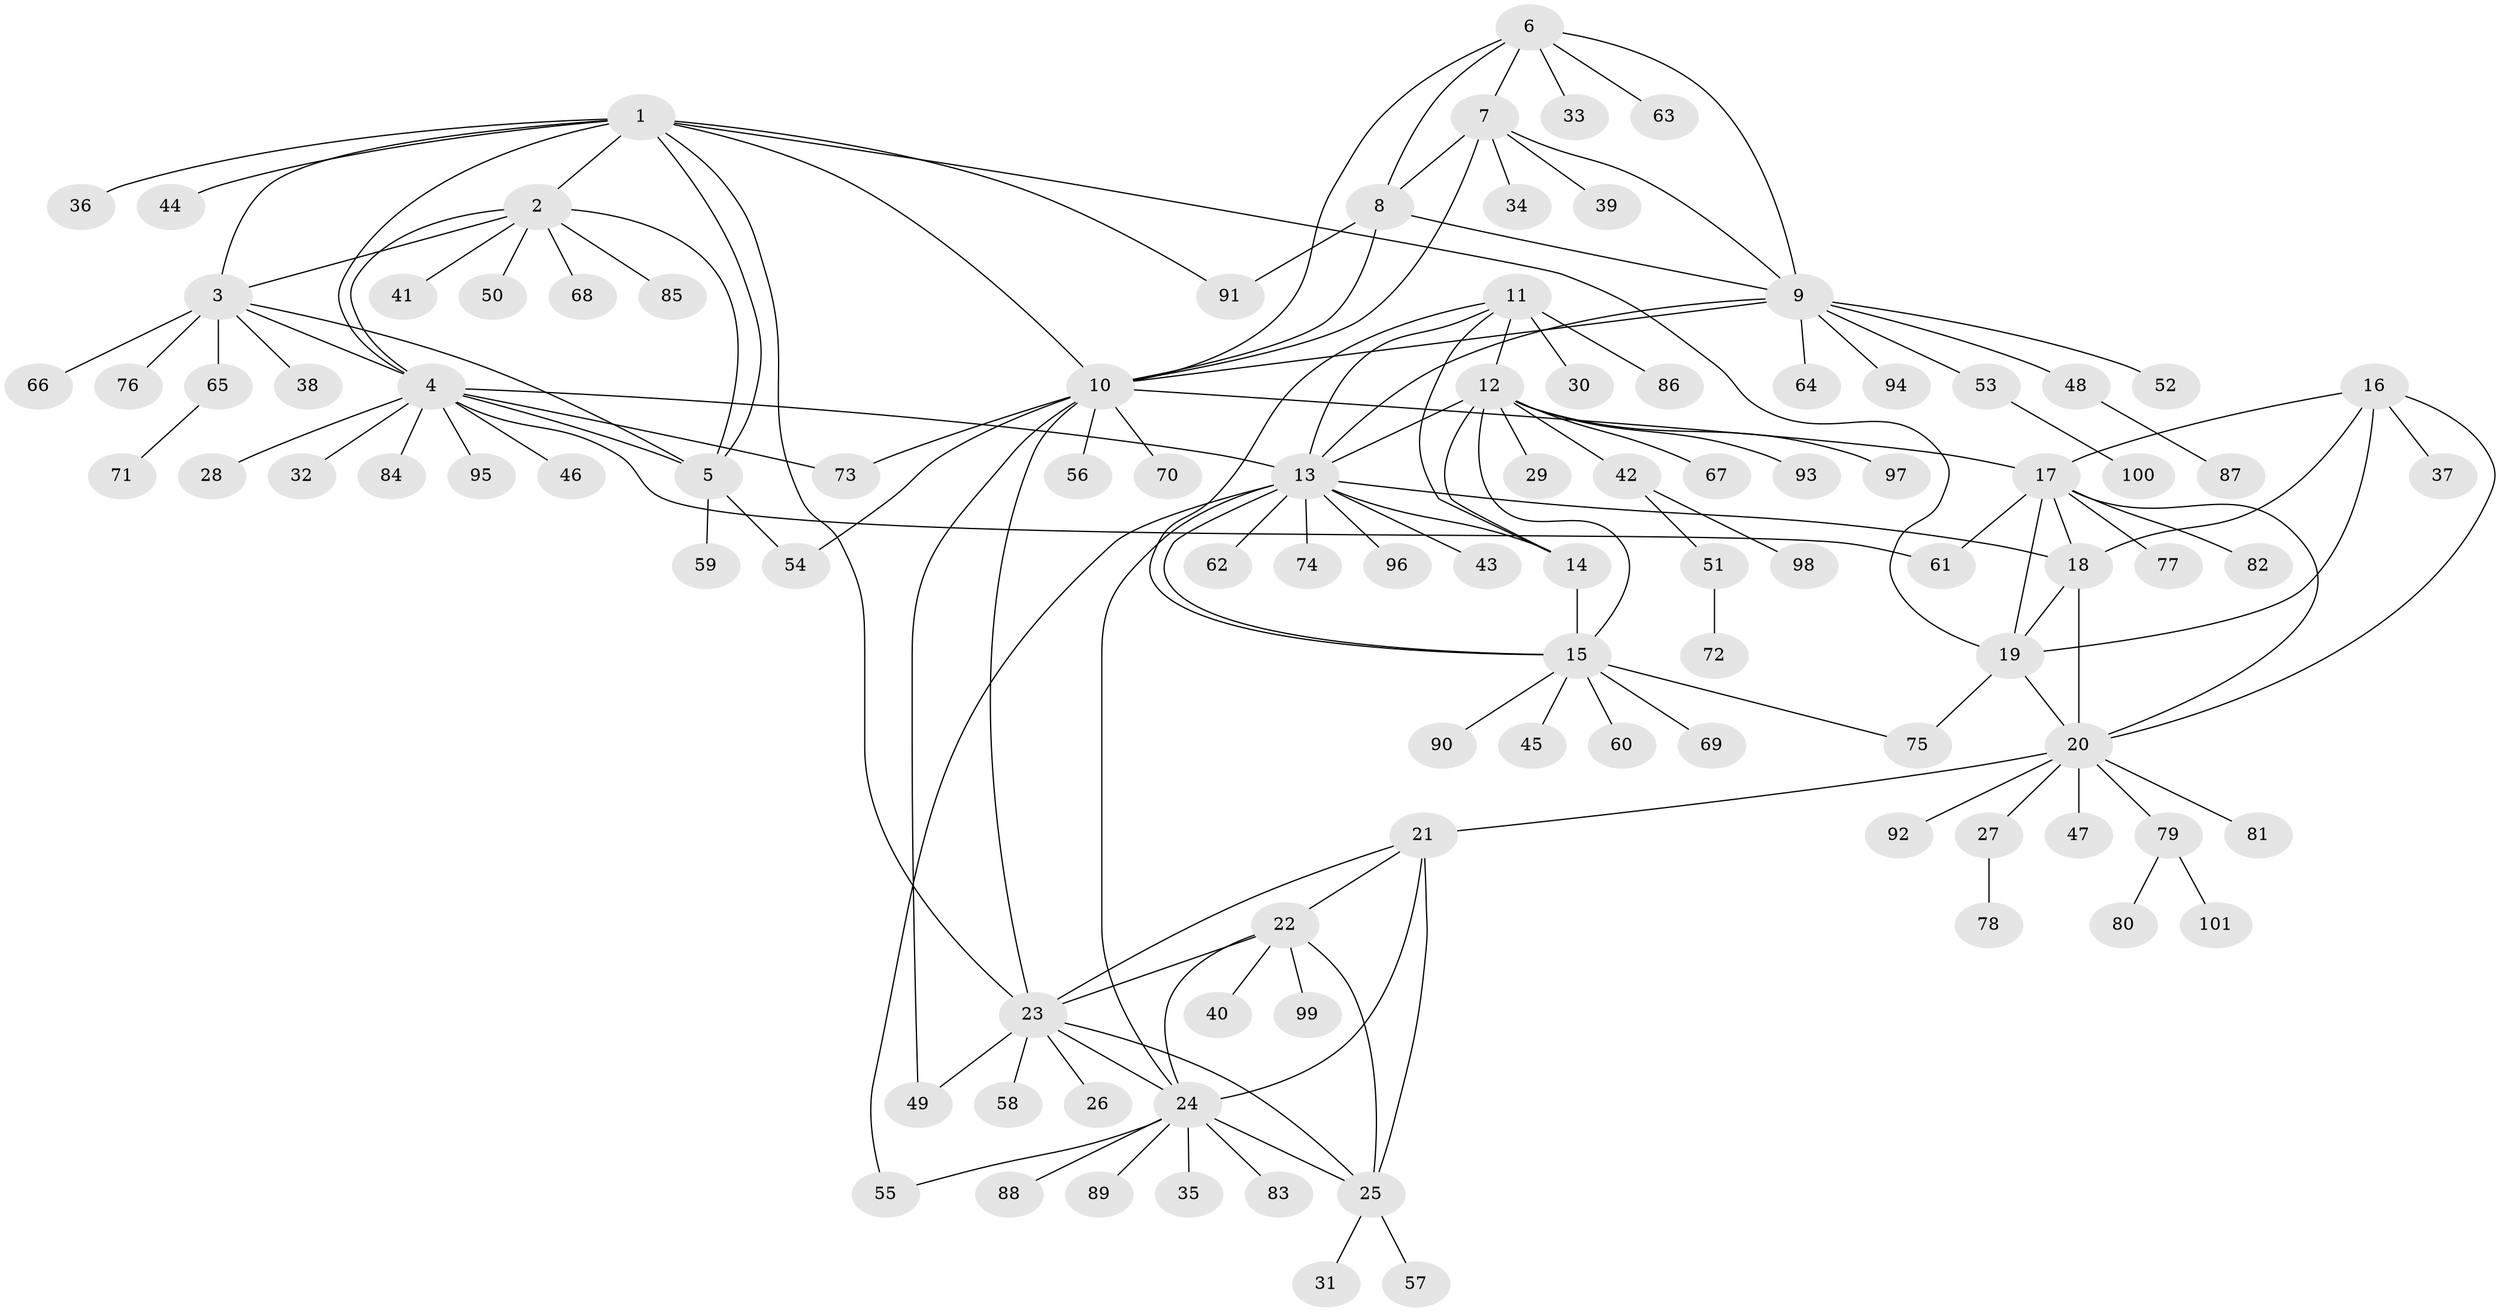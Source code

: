 // coarse degree distribution, {9: 0.04285714285714286, 4: 0.02857142857142857, 6: 0.02857142857142857, 1: 0.8285714285714286, 22: 0.014285714285714285, 2: 0.014285714285714285, 5: 0.02857142857142857, 11: 0.014285714285714285}
// Generated by graph-tools (version 1.1) at 2025/57/03/04/25 21:57:33]
// undirected, 101 vertices, 143 edges
graph export_dot {
graph [start="1"]
  node [color=gray90,style=filled];
  1;
  2;
  3;
  4;
  5;
  6;
  7;
  8;
  9;
  10;
  11;
  12;
  13;
  14;
  15;
  16;
  17;
  18;
  19;
  20;
  21;
  22;
  23;
  24;
  25;
  26;
  27;
  28;
  29;
  30;
  31;
  32;
  33;
  34;
  35;
  36;
  37;
  38;
  39;
  40;
  41;
  42;
  43;
  44;
  45;
  46;
  47;
  48;
  49;
  50;
  51;
  52;
  53;
  54;
  55;
  56;
  57;
  58;
  59;
  60;
  61;
  62;
  63;
  64;
  65;
  66;
  67;
  68;
  69;
  70;
  71;
  72;
  73;
  74;
  75;
  76;
  77;
  78;
  79;
  80;
  81;
  82;
  83;
  84;
  85;
  86;
  87;
  88;
  89;
  90;
  91;
  92;
  93;
  94;
  95;
  96;
  97;
  98;
  99;
  100;
  101;
  1 -- 2;
  1 -- 3;
  1 -- 4;
  1 -- 5;
  1 -- 10;
  1 -- 19;
  1 -- 23;
  1 -- 36;
  1 -- 44;
  1 -- 91;
  2 -- 3;
  2 -- 4;
  2 -- 5;
  2 -- 41;
  2 -- 50;
  2 -- 68;
  2 -- 85;
  3 -- 4;
  3 -- 5;
  3 -- 38;
  3 -- 65;
  3 -- 66;
  3 -- 76;
  4 -- 5;
  4 -- 13;
  4 -- 28;
  4 -- 32;
  4 -- 46;
  4 -- 61;
  4 -- 73;
  4 -- 84;
  4 -- 95;
  5 -- 54;
  5 -- 59;
  6 -- 7;
  6 -- 8;
  6 -- 9;
  6 -- 10;
  6 -- 33;
  6 -- 63;
  7 -- 8;
  7 -- 9;
  7 -- 10;
  7 -- 34;
  7 -- 39;
  8 -- 9;
  8 -- 10;
  8 -- 91;
  9 -- 10;
  9 -- 13;
  9 -- 48;
  9 -- 52;
  9 -- 53;
  9 -- 64;
  9 -- 94;
  10 -- 17;
  10 -- 23;
  10 -- 49;
  10 -- 54;
  10 -- 56;
  10 -- 70;
  10 -- 73;
  11 -- 12;
  11 -- 13;
  11 -- 14;
  11 -- 15;
  11 -- 30;
  11 -- 86;
  12 -- 13;
  12 -- 14;
  12 -- 15;
  12 -- 29;
  12 -- 42;
  12 -- 67;
  12 -- 93;
  12 -- 97;
  13 -- 14;
  13 -- 15;
  13 -- 18;
  13 -- 24;
  13 -- 43;
  13 -- 55;
  13 -- 62;
  13 -- 74;
  13 -- 96;
  14 -- 15;
  15 -- 45;
  15 -- 60;
  15 -- 69;
  15 -- 75;
  15 -- 90;
  16 -- 17;
  16 -- 18;
  16 -- 19;
  16 -- 20;
  16 -- 37;
  17 -- 18;
  17 -- 19;
  17 -- 20;
  17 -- 61;
  17 -- 77;
  17 -- 82;
  18 -- 19;
  18 -- 20;
  19 -- 20;
  19 -- 75;
  20 -- 21;
  20 -- 27;
  20 -- 47;
  20 -- 79;
  20 -- 81;
  20 -- 92;
  21 -- 22;
  21 -- 23;
  21 -- 24;
  21 -- 25;
  22 -- 23;
  22 -- 24;
  22 -- 25;
  22 -- 40;
  22 -- 99;
  23 -- 24;
  23 -- 25;
  23 -- 26;
  23 -- 49;
  23 -- 58;
  24 -- 25;
  24 -- 35;
  24 -- 55;
  24 -- 83;
  24 -- 88;
  24 -- 89;
  25 -- 31;
  25 -- 57;
  27 -- 78;
  42 -- 51;
  42 -- 98;
  48 -- 87;
  51 -- 72;
  53 -- 100;
  65 -- 71;
  79 -- 80;
  79 -- 101;
}

